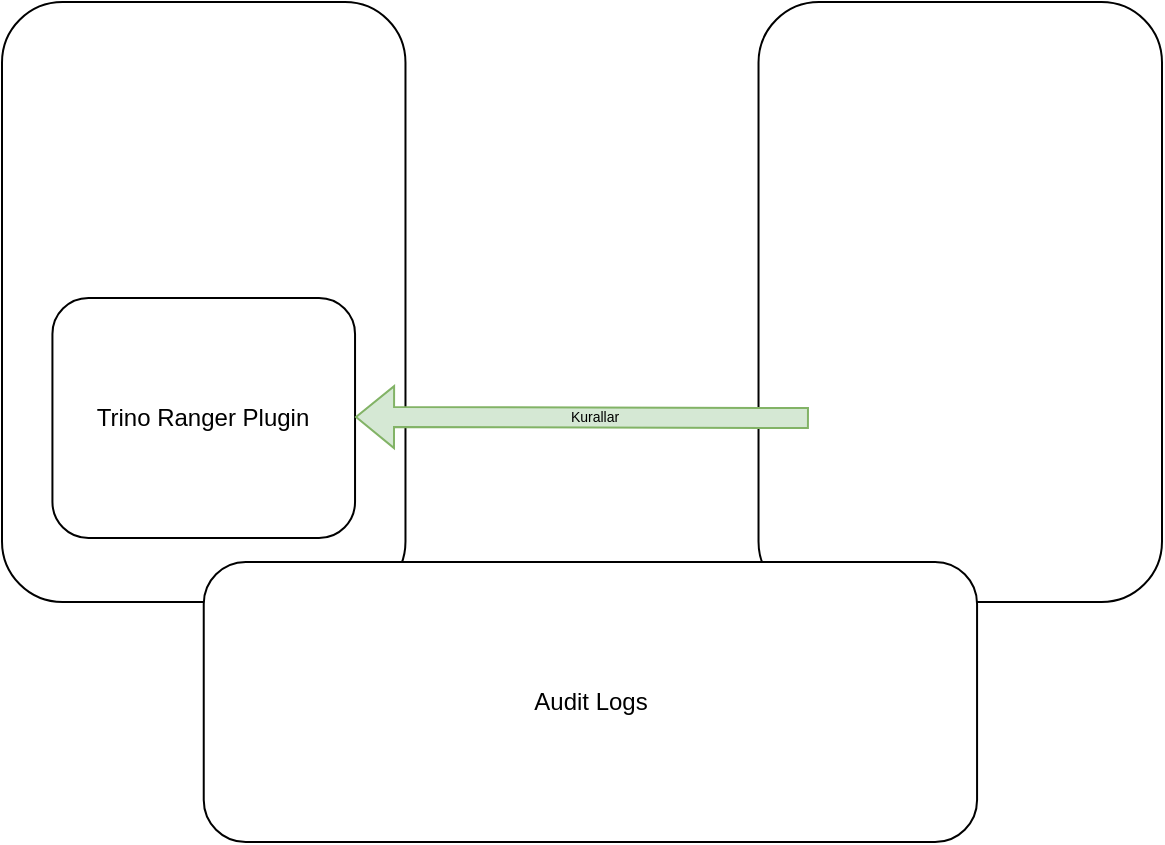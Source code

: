 <mxfile version="24.7.8">
  <diagram name="Page-1" id="Fd_LL1itbAMNbcQffQcc">
    <mxGraphModel dx="743" dy="781" grid="1" gridSize="10" guides="1" tooltips="1" connect="1" arrows="1" fold="1" page="1" pageScale="1" pageWidth="850" pageHeight="1100" math="0" shadow="0">
      <root>
        <mxCell id="0" />
        <mxCell id="1" parent="0" />
        <mxCell id="t6Nu7NgsQY04flUuBmXL-12" value="" style="group" vertex="1" connectable="0" parent="1">
          <mxGeometry x="140" y="60" width="580" height="420" as="geometry" />
        </mxCell>
        <mxCell id="t6Nu7NgsQY04flUuBmXL-1" value="" style="rounded=1;whiteSpace=wrap;html=1;movable=1;resizable=1;rotatable=1;deletable=1;editable=1;locked=0;connectable=1;" vertex="1" parent="t6Nu7NgsQY04flUuBmXL-12">
          <mxGeometry x="378.261" width="201.739" height="300" as="geometry" />
        </mxCell>
        <mxCell id="t6Nu7NgsQY04flUuBmXL-2" value="" style="rounded=1;whiteSpace=wrap;html=1;movable=1;resizable=1;rotatable=1;deletable=1;editable=1;locked=0;connectable=1;" vertex="1" parent="t6Nu7NgsQY04flUuBmXL-12">
          <mxGeometry width="201.739" height="300" as="geometry" />
        </mxCell>
        <mxCell id="t6Nu7NgsQY04flUuBmXL-3" value="" style="shape=image;verticalLabelPosition=bottom;labelBackgroundColor=default;verticalAlign=top;aspect=fixed;imageAspect=0;image=https://hive.apache.org/images/ranger.png;movable=1;resizable=1;rotatable=1;deletable=1;editable=1;locked=0;connectable=1;" vertex="1" parent="t6Nu7NgsQY04flUuBmXL-12">
          <mxGeometry x="399.393" y="39.08" width="159.475" height="33.623" as="geometry" />
        </mxCell>
        <mxCell id="t6Nu7NgsQY04flUuBmXL-4" value="" style="shape=image;verticalLabelPosition=bottom;labelBackgroundColor=default;verticalAlign=top;aspect=fixed;imageAspect=0;image=https://upload.wikimedia.org/wikipedia/commons/thumb/5/57/Trino-logo-w-bk.svg/1280px-Trino-logo-w-bk.svg.png;movable=1;resizable=1;rotatable=1;deletable=1;editable=1;locked=0;connectable=1;" vertex="1" parent="t6Nu7NgsQY04flUuBmXL-12">
          <mxGeometry x="47.325" y="19.08" width="107.107" height="50.435" as="geometry" />
        </mxCell>
        <mxCell id="t6Nu7NgsQY04flUuBmXL-5" value="Trino Ranger Plugin" style="rounded=1;whiteSpace=wrap;html=1;movable=1;resizable=1;rotatable=1;deletable=1;editable=1;locked=0;connectable=1;" vertex="1" parent="t6Nu7NgsQY04flUuBmXL-12">
          <mxGeometry x="25.217" y="148" width="151.304" height="120" as="geometry" />
        </mxCell>
        <mxCell id="t6Nu7NgsQY04flUuBmXL-6" value="Audit Logs" style="rounded=1;whiteSpace=wrap;html=1;movable=1;resizable=1;rotatable=1;deletable=1;editable=1;locked=0;connectable=1;" vertex="1" parent="t6Nu7NgsQY04flUuBmXL-12">
          <mxGeometry x="100.87" y="280" width="386.667" height="140" as="geometry" />
        </mxCell>
        <mxCell id="t6Nu7NgsQY04flUuBmXL-9" value="" style="shape=image;verticalLabelPosition=bottom;labelBackgroundColor=default;verticalAlign=top;aspect=fixed;imageAspect=0;image=https://upload.wikimedia.org/wikipedia/commons/thumb/f/f4/Elasticsearch_logo.svg/2560px-Elasticsearch_logo.svg.png;movable=1;resizable=1;rotatable=1;deletable=1;editable=1;locked=0;connectable=1;" vertex="1" parent="t6Nu7NgsQY04flUuBmXL-12">
          <mxGeometry x="217.492" y="280" width="153.423" height="33.623" as="geometry" />
        </mxCell>
        <mxCell id="t6Nu7NgsQY04flUuBmXL-10" value="" style="shape=flexArrow;endArrow=classic;html=1;rounded=0;fillColor=#d5e8d4;strokeColor=#82b366;movable=1;resizable=1;rotatable=1;deletable=1;editable=1;locked=0;connectable=1;" edge="1" parent="t6Nu7NgsQY04flUuBmXL-12">
          <mxGeometry width="50" height="50" relative="1" as="geometry">
            <mxPoint x="403.478" y="208" as="sourcePoint" />
            <mxPoint x="176.522" y="207.52" as="targetPoint" />
          </mxGeometry>
        </mxCell>
        <mxCell id="t6Nu7NgsQY04flUuBmXL-11" value="Kurallar" style="edgeLabel;html=1;align=center;verticalAlign=middle;resizable=1;points=[];labelBackgroundColor=none;fontSize=7;movable=1;rotatable=1;deletable=1;editable=1;locked=0;connectable=1;" vertex="1" connectable="0" parent="t6Nu7NgsQY04flUuBmXL-10">
          <mxGeometry x="-0.051" relative="1" as="geometry">
            <mxPoint as="offset" />
          </mxGeometry>
        </mxCell>
      </root>
    </mxGraphModel>
  </diagram>
</mxfile>
